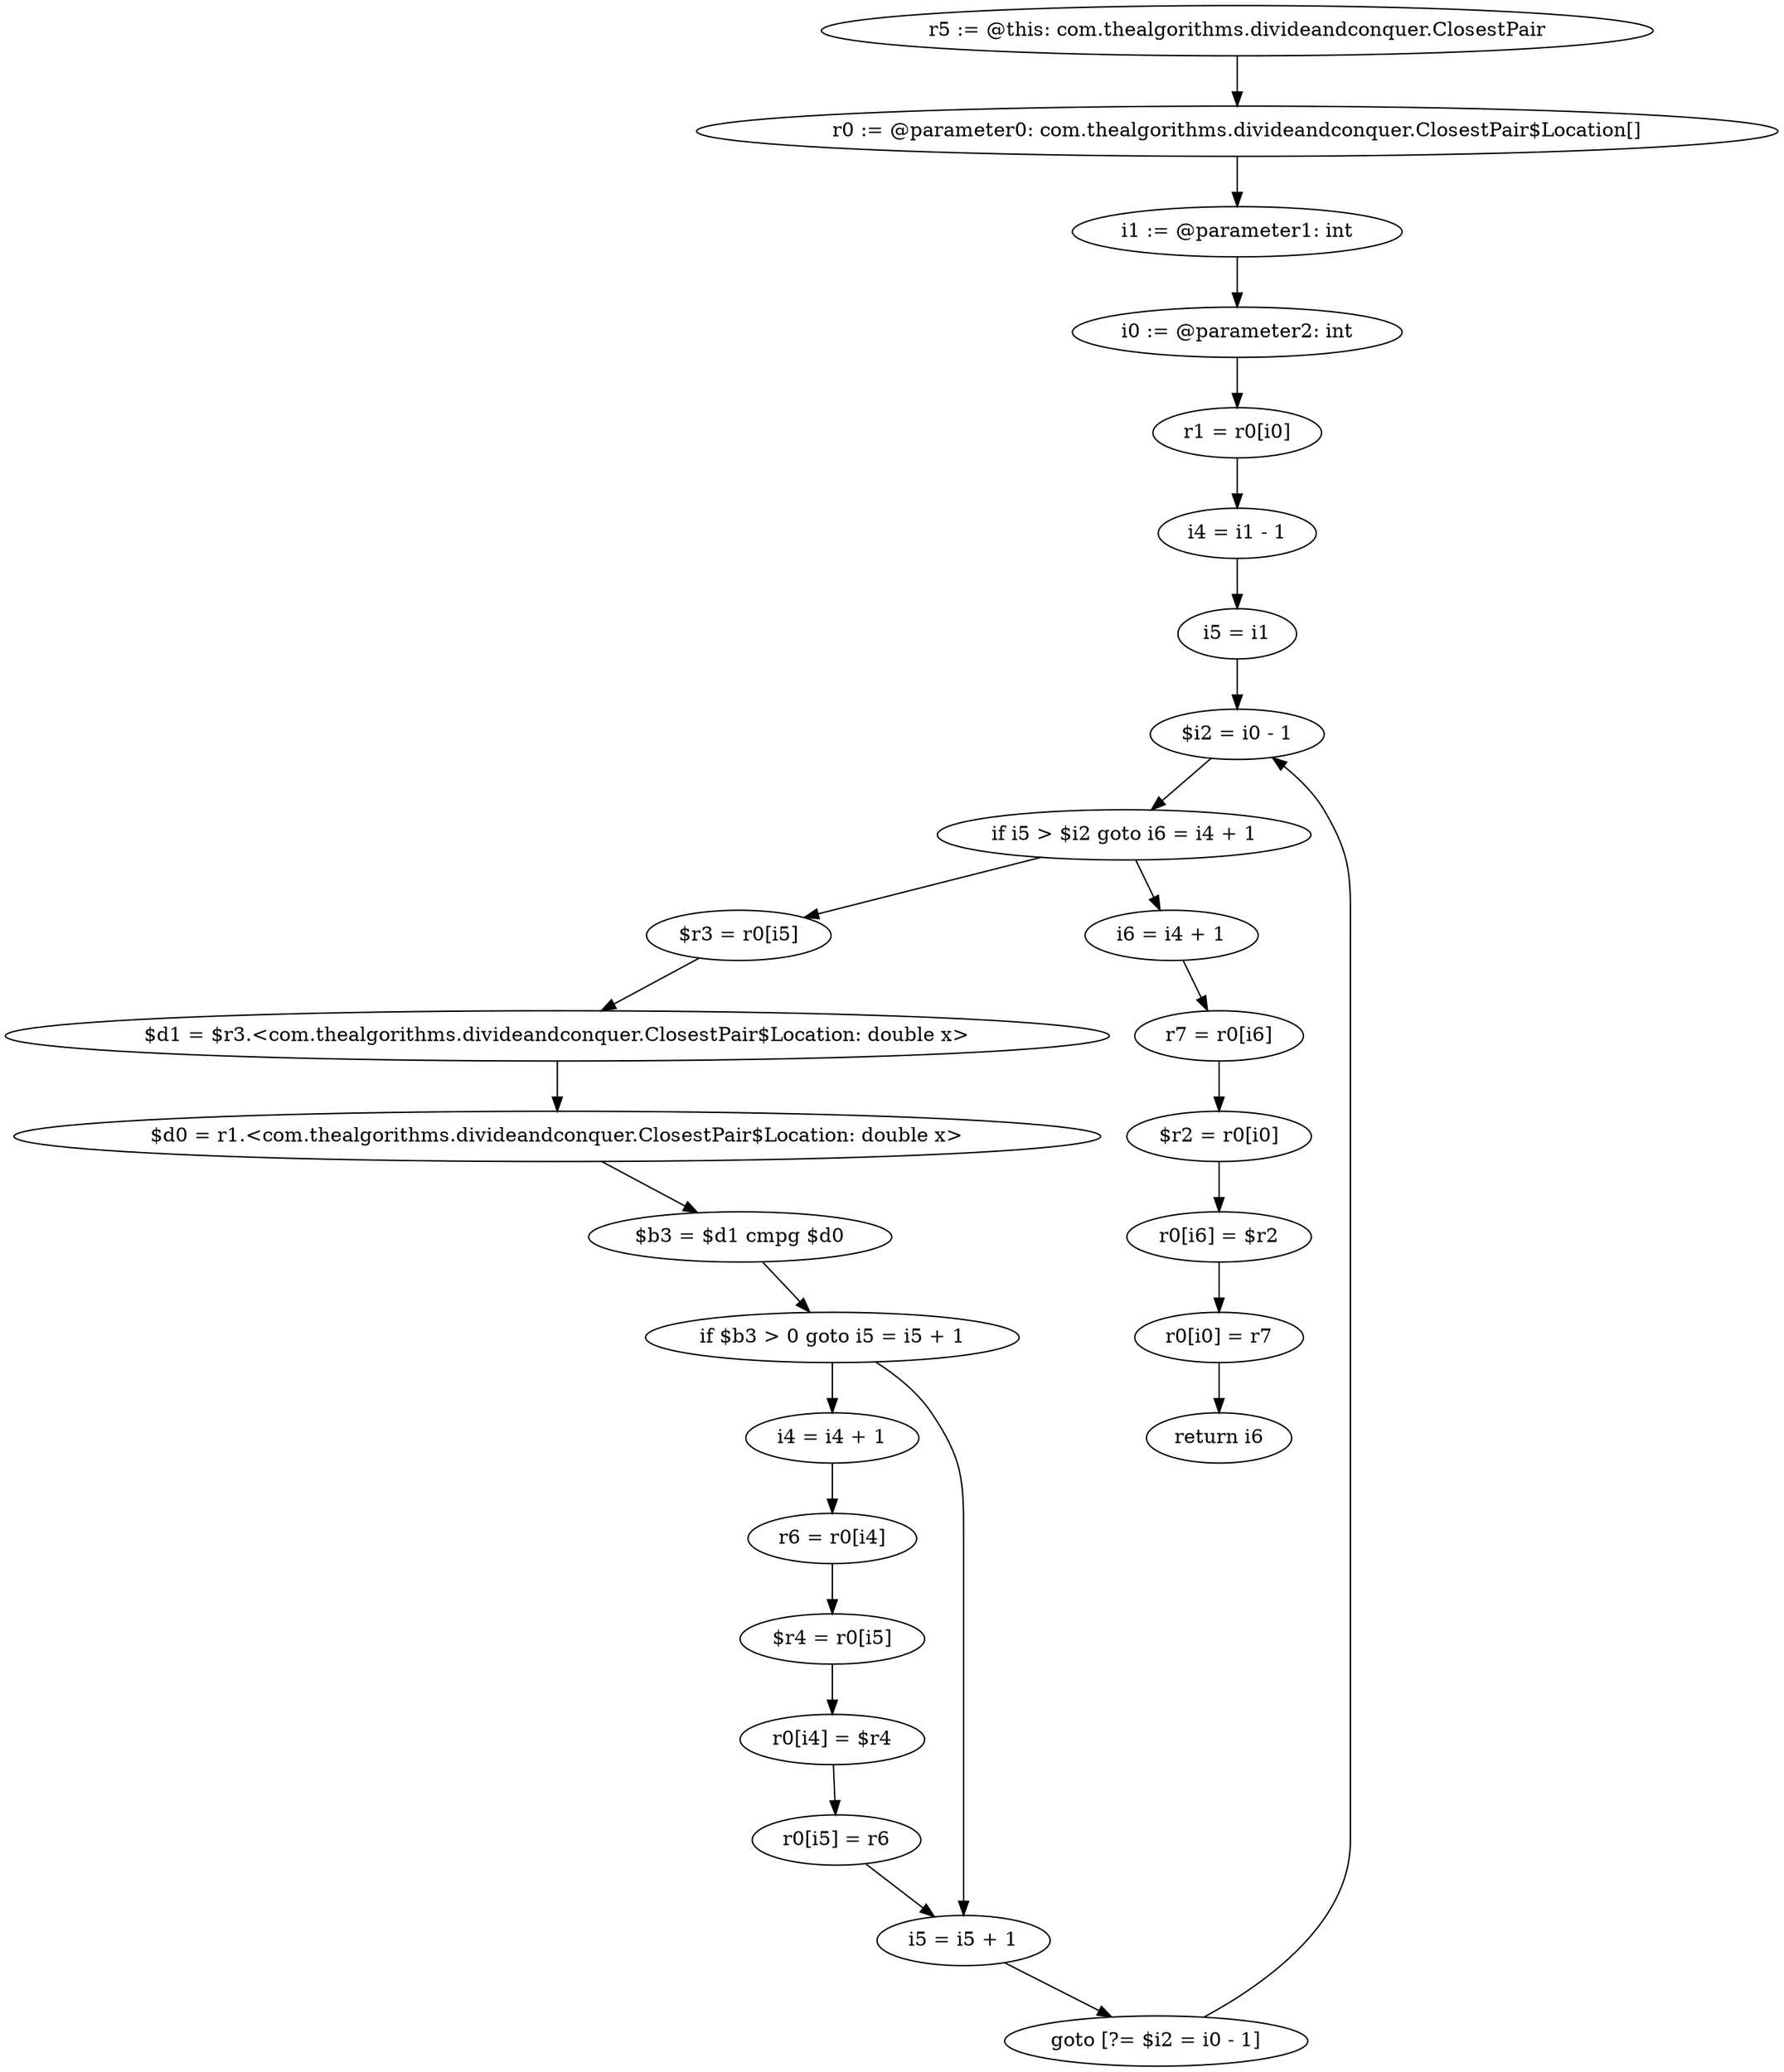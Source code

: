 digraph "unitGraph" {
    "r5 := @this: com.thealgorithms.divideandconquer.ClosestPair"
    "r0 := @parameter0: com.thealgorithms.divideandconquer.ClosestPair$Location[]"
    "i1 := @parameter1: int"
    "i0 := @parameter2: int"
    "r1 = r0[i0]"
    "i4 = i1 - 1"
    "i5 = i1"
    "$i2 = i0 - 1"
    "if i5 > $i2 goto i6 = i4 + 1"
    "$r3 = r0[i5]"
    "$d1 = $r3.<com.thealgorithms.divideandconquer.ClosestPair$Location: double x>"
    "$d0 = r1.<com.thealgorithms.divideandconquer.ClosestPair$Location: double x>"
    "$b3 = $d1 cmpg $d0"
    "if $b3 > 0 goto i5 = i5 + 1"
    "i4 = i4 + 1"
    "r6 = r0[i4]"
    "$r4 = r0[i5]"
    "r0[i4] = $r4"
    "r0[i5] = r6"
    "i5 = i5 + 1"
    "goto [?= $i2 = i0 - 1]"
    "i6 = i4 + 1"
    "r7 = r0[i6]"
    "$r2 = r0[i0]"
    "r0[i6] = $r2"
    "r0[i0] = r7"
    "return i6"
    "r5 := @this: com.thealgorithms.divideandconquer.ClosestPair"->"r0 := @parameter0: com.thealgorithms.divideandconquer.ClosestPair$Location[]";
    "r0 := @parameter0: com.thealgorithms.divideandconquer.ClosestPair$Location[]"->"i1 := @parameter1: int";
    "i1 := @parameter1: int"->"i0 := @parameter2: int";
    "i0 := @parameter2: int"->"r1 = r0[i0]";
    "r1 = r0[i0]"->"i4 = i1 - 1";
    "i4 = i1 - 1"->"i5 = i1";
    "i5 = i1"->"$i2 = i0 - 1";
    "$i2 = i0 - 1"->"if i5 > $i2 goto i6 = i4 + 1";
    "if i5 > $i2 goto i6 = i4 + 1"->"$r3 = r0[i5]";
    "if i5 > $i2 goto i6 = i4 + 1"->"i6 = i4 + 1";
    "$r3 = r0[i5]"->"$d1 = $r3.<com.thealgorithms.divideandconquer.ClosestPair$Location: double x>";
    "$d1 = $r3.<com.thealgorithms.divideandconquer.ClosestPair$Location: double x>"->"$d0 = r1.<com.thealgorithms.divideandconquer.ClosestPair$Location: double x>";
    "$d0 = r1.<com.thealgorithms.divideandconquer.ClosestPair$Location: double x>"->"$b3 = $d1 cmpg $d0";
    "$b3 = $d1 cmpg $d0"->"if $b3 > 0 goto i5 = i5 + 1";
    "if $b3 > 0 goto i5 = i5 + 1"->"i4 = i4 + 1";
    "if $b3 > 0 goto i5 = i5 + 1"->"i5 = i5 + 1";
    "i4 = i4 + 1"->"r6 = r0[i4]";
    "r6 = r0[i4]"->"$r4 = r0[i5]";
    "$r4 = r0[i5]"->"r0[i4] = $r4";
    "r0[i4] = $r4"->"r0[i5] = r6";
    "r0[i5] = r6"->"i5 = i5 + 1";
    "i5 = i5 + 1"->"goto [?= $i2 = i0 - 1]";
    "goto [?= $i2 = i0 - 1]"->"$i2 = i0 - 1";
    "i6 = i4 + 1"->"r7 = r0[i6]";
    "r7 = r0[i6]"->"$r2 = r0[i0]";
    "$r2 = r0[i0]"->"r0[i6] = $r2";
    "r0[i6] = $r2"->"r0[i0] = r7";
    "r0[i0] = r7"->"return i6";
}
